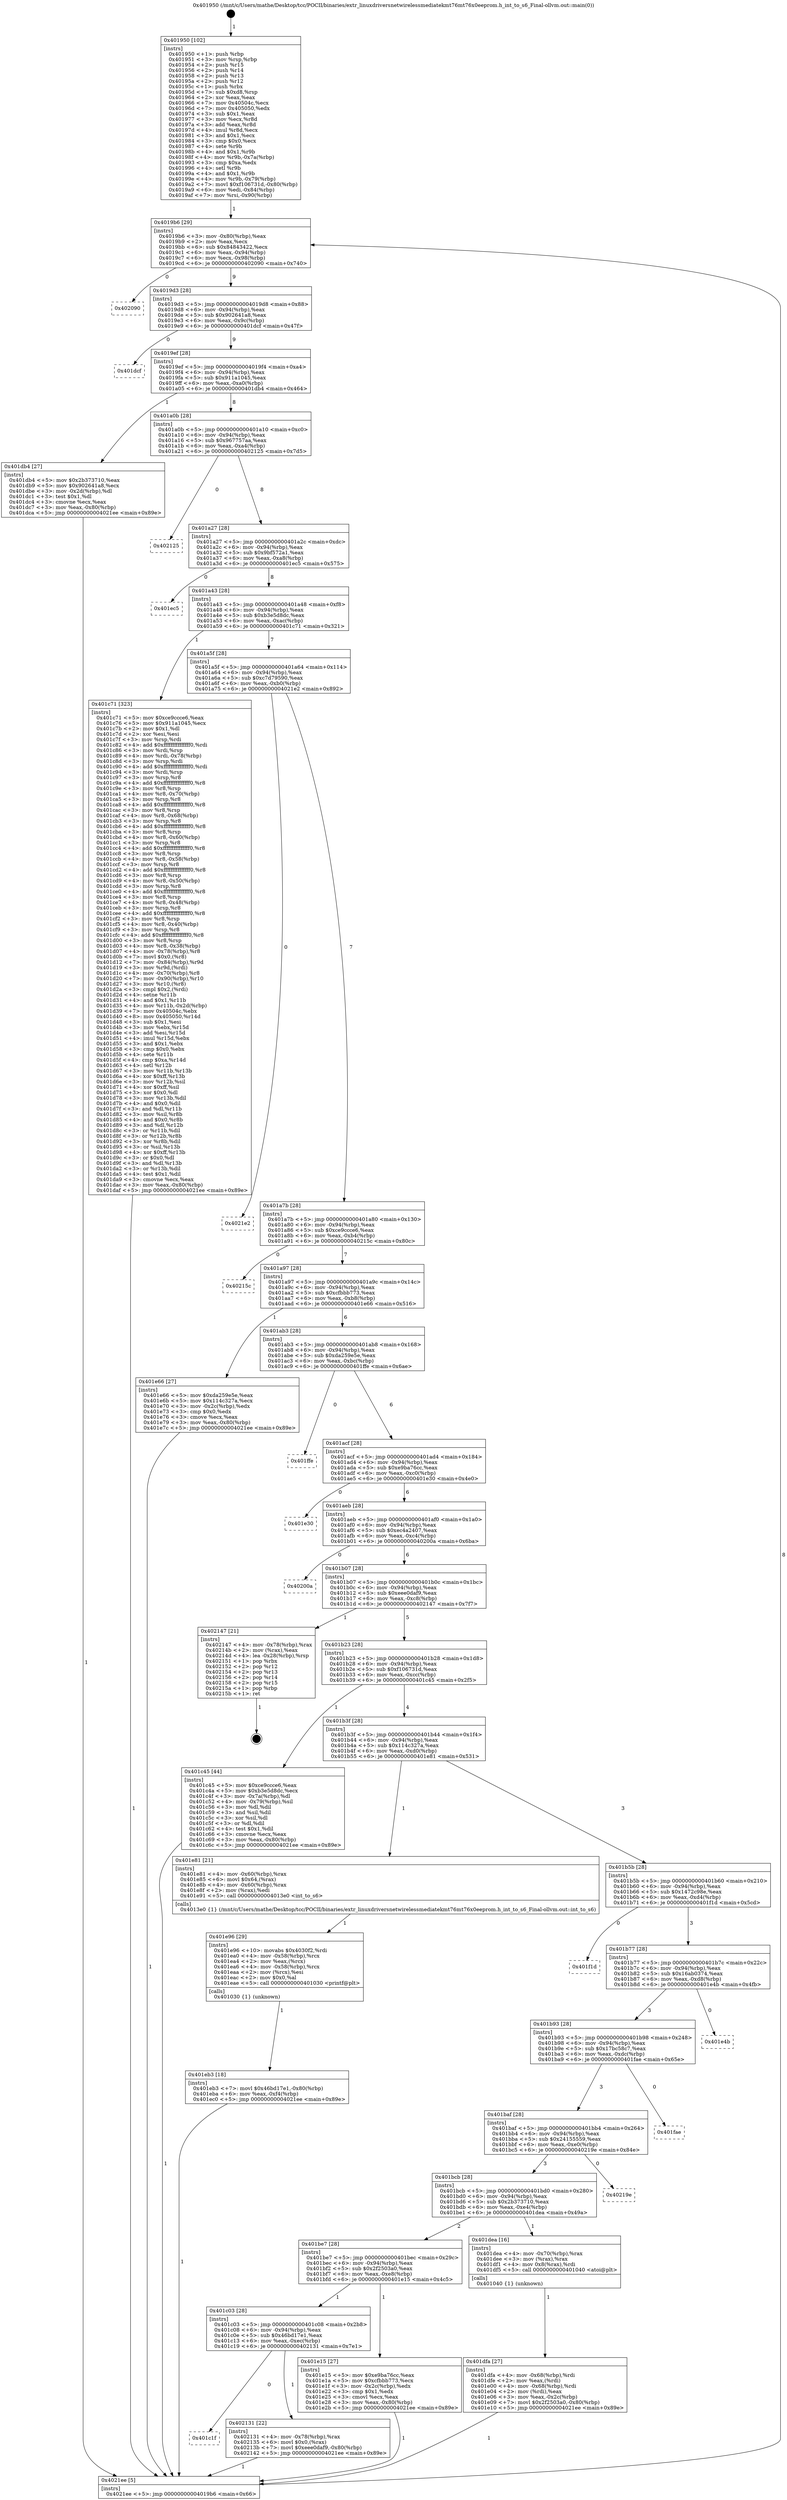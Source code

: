 digraph "0x401950" {
  label = "0x401950 (/mnt/c/Users/mathe/Desktop/tcc/POCII/binaries/extr_linuxdriversnetwirelessmediatekmt76mt76x0eeprom.h_int_to_s6_Final-ollvm.out::main(0))"
  labelloc = "t"
  node[shape=record]

  Entry [label="",width=0.3,height=0.3,shape=circle,fillcolor=black,style=filled]
  "0x4019b6" [label="{
     0x4019b6 [29]\l
     | [instrs]\l
     &nbsp;&nbsp;0x4019b6 \<+3\>: mov -0x80(%rbp),%eax\l
     &nbsp;&nbsp;0x4019b9 \<+2\>: mov %eax,%ecx\l
     &nbsp;&nbsp;0x4019bb \<+6\>: sub $0x84843422,%ecx\l
     &nbsp;&nbsp;0x4019c1 \<+6\>: mov %eax,-0x94(%rbp)\l
     &nbsp;&nbsp;0x4019c7 \<+6\>: mov %ecx,-0x98(%rbp)\l
     &nbsp;&nbsp;0x4019cd \<+6\>: je 0000000000402090 \<main+0x740\>\l
  }"]
  "0x402090" [label="{
     0x402090\l
  }", style=dashed]
  "0x4019d3" [label="{
     0x4019d3 [28]\l
     | [instrs]\l
     &nbsp;&nbsp;0x4019d3 \<+5\>: jmp 00000000004019d8 \<main+0x88\>\l
     &nbsp;&nbsp;0x4019d8 \<+6\>: mov -0x94(%rbp),%eax\l
     &nbsp;&nbsp;0x4019de \<+5\>: sub $0x902641a8,%eax\l
     &nbsp;&nbsp;0x4019e3 \<+6\>: mov %eax,-0x9c(%rbp)\l
     &nbsp;&nbsp;0x4019e9 \<+6\>: je 0000000000401dcf \<main+0x47f\>\l
  }"]
  Exit [label="",width=0.3,height=0.3,shape=circle,fillcolor=black,style=filled,peripheries=2]
  "0x401dcf" [label="{
     0x401dcf\l
  }", style=dashed]
  "0x4019ef" [label="{
     0x4019ef [28]\l
     | [instrs]\l
     &nbsp;&nbsp;0x4019ef \<+5\>: jmp 00000000004019f4 \<main+0xa4\>\l
     &nbsp;&nbsp;0x4019f4 \<+6\>: mov -0x94(%rbp),%eax\l
     &nbsp;&nbsp;0x4019fa \<+5\>: sub $0x911a1045,%eax\l
     &nbsp;&nbsp;0x4019ff \<+6\>: mov %eax,-0xa0(%rbp)\l
     &nbsp;&nbsp;0x401a05 \<+6\>: je 0000000000401db4 \<main+0x464\>\l
  }"]
  "0x401c1f" [label="{
     0x401c1f\l
  }", style=dashed]
  "0x401db4" [label="{
     0x401db4 [27]\l
     | [instrs]\l
     &nbsp;&nbsp;0x401db4 \<+5\>: mov $0x2b373710,%eax\l
     &nbsp;&nbsp;0x401db9 \<+5\>: mov $0x902641a8,%ecx\l
     &nbsp;&nbsp;0x401dbe \<+3\>: mov -0x2d(%rbp),%dl\l
     &nbsp;&nbsp;0x401dc1 \<+3\>: test $0x1,%dl\l
     &nbsp;&nbsp;0x401dc4 \<+3\>: cmovne %ecx,%eax\l
     &nbsp;&nbsp;0x401dc7 \<+3\>: mov %eax,-0x80(%rbp)\l
     &nbsp;&nbsp;0x401dca \<+5\>: jmp 00000000004021ee \<main+0x89e\>\l
  }"]
  "0x401a0b" [label="{
     0x401a0b [28]\l
     | [instrs]\l
     &nbsp;&nbsp;0x401a0b \<+5\>: jmp 0000000000401a10 \<main+0xc0\>\l
     &nbsp;&nbsp;0x401a10 \<+6\>: mov -0x94(%rbp),%eax\l
     &nbsp;&nbsp;0x401a16 \<+5\>: sub $0x967757aa,%eax\l
     &nbsp;&nbsp;0x401a1b \<+6\>: mov %eax,-0xa4(%rbp)\l
     &nbsp;&nbsp;0x401a21 \<+6\>: je 0000000000402125 \<main+0x7d5\>\l
  }"]
  "0x402131" [label="{
     0x402131 [22]\l
     | [instrs]\l
     &nbsp;&nbsp;0x402131 \<+4\>: mov -0x78(%rbp),%rax\l
     &nbsp;&nbsp;0x402135 \<+6\>: movl $0x0,(%rax)\l
     &nbsp;&nbsp;0x40213b \<+7\>: movl $0xeee0daf9,-0x80(%rbp)\l
     &nbsp;&nbsp;0x402142 \<+5\>: jmp 00000000004021ee \<main+0x89e\>\l
  }"]
  "0x402125" [label="{
     0x402125\l
  }", style=dashed]
  "0x401a27" [label="{
     0x401a27 [28]\l
     | [instrs]\l
     &nbsp;&nbsp;0x401a27 \<+5\>: jmp 0000000000401a2c \<main+0xdc\>\l
     &nbsp;&nbsp;0x401a2c \<+6\>: mov -0x94(%rbp),%eax\l
     &nbsp;&nbsp;0x401a32 \<+5\>: sub $0x9bf572a1,%eax\l
     &nbsp;&nbsp;0x401a37 \<+6\>: mov %eax,-0xa8(%rbp)\l
     &nbsp;&nbsp;0x401a3d \<+6\>: je 0000000000401ec5 \<main+0x575\>\l
  }"]
  "0x401eb3" [label="{
     0x401eb3 [18]\l
     | [instrs]\l
     &nbsp;&nbsp;0x401eb3 \<+7\>: movl $0x46bd17e1,-0x80(%rbp)\l
     &nbsp;&nbsp;0x401eba \<+6\>: mov %eax,-0xf4(%rbp)\l
     &nbsp;&nbsp;0x401ec0 \<+5\>: jmp 00000000004021ee \<main+0x89e\>\l
  }"]
  "0x401ec5" [label="{
     0x401ec5\l
  }", style=dashed]
  "0x401a43" [label="{
     0x401a43 [28]\l
     | [instrs]\l
     &nbsp;&nbsp;0x401a43 \<+5\>: jmp 0000000000401a48 \<main+0xf8\>\l
     &nbsp;&nbsp;0x401a48 \<+6\>: mov -0x94(%rbp),%eax\l
     &nbsp;&nbsp;0x401a4e \<+5\>: sub $0xb3e5d8dc,%eax\l
     &nbsp;&nbsp;0x401a53 \<+6\>: mov %eax,-0xac(%rbp)\l
     &nbsp;&nbsp;0x401a59 \<+6\>: je 0000000000401c71 \<main+0x321\>\l
  }"]
  "0x401e96" [label="{
     0x401e96 [29]\l
     | [instrs]\l
     &nbsp;&nbsp;0x401e96 \<+10\>: movabs $0x4030f2,%rdi\l
     &nbsp;&nbsp;0x401ea0 \<+4\>: mov -0x58(%rbp),%rcx\l
     &nbsp;&nbsp;0x401ea4 \<+2\>: mov %eax,(%rcx)\l
     &nbsp;&nbsp;0x401ea6 \<+4\>: mov -0x58(%rbp),%rcx\l
     &nbsp;&nbsp;0x401eaa \<+2\>: mov (%rcx),%esi\l
     &nbsp;&nbsp;0x401eac \<+2\>: mov $0x0,%al\l
     &nbsp;&nbsp;0x401eae \<+5\>: call 0000000000401030 \<printf@plt\>\l
     | [calls]\l
     &nbsp;&nbsp;0x401030 \{1\} (unknown)\l
  }"]
  "0x401c71" [label="{
     0x401c71 [323]\l
     | [instrs]\l
     &nbsp;&nbsp;0x401c71 \<+5\>: mov $0xce9ccce6,%eax\l
     &nbsp;&nbsp;0x401c76 \<+5\>: mov $0x911a1045,%ecx\l
     &nbsp;&nbsp;0x401c7b \<+2\>: mov $0x1,%dl\l
     &nbsp;&nbsp;0x401c7d \<+2\>: xor %esi,%esi\l
     &nbsp;&nbsp;0x401c7f \<+3\>: mov %rsp,%rdi\l
     &nbsp;&nbsp;0x401c82 \<+4\>: add $0xfffffffffffffff0,%rdi\l
     &nbsp;&nbsp;0x401c86 \<+3\>: mov %rdi,%rsp\l
     &nbsp;&nbsp;0x401c89 \<+4\>: mov %rdi,-0x78(%rbp)\l
     &nbsp;&nbsp;0x401c8d \<+3\>: mov %rsp,%rdi\l
     &nbsp;&nbsp;0x401c90 \<+4\>: add $0xfffffffffffffff0,%rdi\l
     &nbsp;&nbsp;0x401c94 \<+3\>: mov %rdi,%rsp\l
     &nbsp;&nbsp;0x401c97 \<+3\>: mov %rsp,%r8\l
     &nbsp;&nbsp;0x401c9a \<+4\>: add $0xfffffffffffffff0,%r8\l
     &nbsp;&nbsp;0x401c9e \<+3\>: mov %r8,%rsp\l
     &nbsp;&nbsp;0x401ca1 \<+4\>: mov %r8,-0x70(%rbp)\l
     &nbsp;&nbsp;0x401ca5 \<+3\>: mov %rsp,%r8\l
     &nbsp;&nbsp;0x401ca8 \<+4\>: add $0xfffffffffffffff0,%r8\l
     &nbsp;&nbsp;0x401cac \<+3\>: mov %r8,%rsp\l
     &nbsp;&nbsp;0x401caf \<+4\>: mov %r8,-0x68(%rbp)\l
     &nbsp;&nbsp;0x401cb3 \<+3\>: mov %rsp,%r8\l
     &nbsp;&nbsp;0x401cb6 \<+4\>: add $0xfffffffffffffff0,%r8\l
     &nbsp;&nbsp;0x401cba \<+3\>: mov %r8,%rsp\l
     &nbsp;&nbsp;0x401cbd \<+4\>: mov %r8,-0x60(%rbp)\l
     &nbsp;&nbsp;0x401cc1 \<+3\>: mov %rsp,%r8\l
     &nbsp;&nbsp;0x401cc4 \<+4\>: add $0xfffffffffffffff0,%r8\l
     &nbsp;&nbsp;0x401cc8 \<+3\>: mov %r8,%rsp\l
     &nbsp;&nbsp;0x401ccb \<+4\>: mov %r8,-0x58(%rbp)\l
     &nbsp;&nbsp;0x401ccf \<+3\>: mov %rsp,%r8\l
     &nbsp;&nbsp;0x401cd2 \<+4\>: add $0xfffffffffffffff0,%r8\l
     &nbsp;&nbsp;0x401cd6 \<+3\>: mov %r8,%rsp\l
     &nbsp;&nbsp;0x401cd9 \<+4\>: mov %r8,-0x50(%rbp)\l
     &nbsp;&nbsp;0x401cdd \<+3\>: mov %rsp,%r8\l
     &nbsp;&nbsp;0x401ce0 \<+4\>: add $0xfffffffffffffff0,%r8\l
     &nbsp;&nbsp;0x401ce4 \<+3\>: mov %r8,%rsp\l
     &nbsp;&nbsp;0x401ce7 \<+4\>: mov %r8,-0x48(%rbp)\l
     &nbsp;&nbsp;0x401ceb \<+3\>: mov %rsp,%r8\l
     &nbsp;&nbsp;0x401cee \<+4\>: add $0xfffffffffffffff0,%r8\l
     &nbsp;&nbsp;0x401cf2 \<+3\>: mov %r8,%rsp\l
     &nbsp;&nbsp;0x401cf5 \<+4\>: mov %r8,-0x40(%rbp)\l
     &nbsp;&nbsp;0x401cf9 \<+3\>: mov %rsp,%r8\l
     &nbsp;&nbsp;0x401cfc \<+4\>: add $0xfffffffffffffff0,%r8\l
     &nbsp;&nbsp;0x401d00 \<+3\>: mov %r8,%rsp\l
     &nbsp;&nbsp;0x401d03 \<+4\>: mov %r8,-0x38(%rbp)\l
     &nbsp;&nbsp;0x401d07 \<+4\>: mov -0x78(%rbp),%r8\l
     &nbsp;&nbsp;0x401d0b \<+7\>: movl $0x0,(%r8)\l
     &nbsp;&nbsp;0x401d12 \<+7\>: mov -0x84(%rbp),%r9d\l
     &nbsp;&nbsp;0x401d19 \<+3\>: mov %r9d,(%rdi)\l
     &nbsp;&nbsp;0x401d1c \<+4\>: mov -0x70(%rbp),%r8\l
     &nbsp;&nbsp;0x401d20 \<+7\>: mov -0x90(%rbp),%r10\l
     &nbsp;&nbsp;0x401d27 \<+3\>: mov %r10,(%r8)\l
     &nbsp;&nbsp;0x401d2a \<+3\>: cmpl $0x2,(%rdi)\l
     &nbsp;&nbsp;0x401d2d \<+4\>: setne %r11b\l
     &nbsp;&nbsp;0x401d31 \<+4\>: and $0x1,%r11b\l
     &nbsp;&nbsp;0x401d35 \<+4\>: mov %r11b,-0x2d(%rbp)\l
     &nbsp;&nbsp;0x401d39 \<+7\>: mov 0x40504c,%ebx\l
     &nbsp;&nbsp;0x401d40 \<+8\>: mov 0x405050,%r14d\l
     &nbsp;&nbsp;0x401d48 \<+3\>: sub $0x1,%esi\l
     &nbsp;&nbsp;0x401d4b \<+3\>: mov %ebx,%r15d\l
     &nbsp;&nbsp;0x401d4e \<+3\>: add %esi,%r15d\l
     &nbsp;&nbsp;0x401d51 \<+4\>: imul %r15d,%ebx\l
     &nbsp;&nbsp;0x401d55 \<+3\>: and $0x1,%ebx\l
     &nbsp;&nbsp;0x401d58 \<+3\>: cmp $0x0,%ebx\l
     &nbsp;&nbsp;0x401d5b \<+4\>: sete %r11b\l
     &nbsp;&nbsp;0x401d5f \<+4\>: cmp $0xa,%r14d\l
     &nbsp;&nbsp;0x401d63 \<+4\>: setl %r12b\l
     &nbsp;&nbsp;0x401d67 \<+3\>: mov %r11b,%r13b\l
     &nbsp;&nbsp;0x401d6a \<+4\>: xor $0xff,%r13b\l
     &nbsp;&nbsp;0x401d6e \<+3\>: mov %r12b,%sil\l
     &nbsp;&nbsp;0x401d71 \<+4\>: xor $0xff,%sil\l
     &nbsp;&nbsp;0x401d75 \<+3\>: xor $0x0,%dl\l
     &nbsp;&nbsp;0x401d78 \<+3\>: mov %r13b,%dil\l
     &nbsp;&nbsp;0x401d7b \<+4\>: and $0x0,%dil\l
     &nbsp;&nbsp;0x401d7f \<+3\>: and %dl,%r11b\l
     &nbsp;&nbsp;0x401d82 \<+3\>: mov %sil,%r8b\l
     &nbsp;&nbsp;0x401d85 \<+4\>: and $0x0,%r8b\l
     &nbsp;&nbsp;0x401d89 \<+3\>: and %dl,%r12b\l
     &nbsp;&nbsp;0x401d8c \<+3\>: or %r11b,%dil\l
     &nbsp;&nbsp;0x401d8f \<+3\>: or %r12b,%r8b\l
     &nbsp;&nbsp;0x401d92 \<+3\>: xor %r8b,%dil\l
     &nbsp;&nbsp;0x401d95 \<+3\>: or %sil,%r13b\l
     &nbsp;&nbsp;0x401d98 \<+4\>: xor $0xff,%r13b\l
     &nbsp;&nbsp;0x401d9c \<+3\>: or $0x0,%dl\l
     &nbsp;&nbsp;0x401d9f \<+3\>: and %dl,%r13b\l
     &nbsp;&nbsp;0x401da2 \<+3\>: or %r13b,%dil\l
     &nbsp;&nbsp;0x401da5 \<+4\>: test $0x1,%dil\l
     &nbsp;&nbsp;0x401da9 \<+3\>: cmovne %ecx,%eax\l
     &nbsp;&nbsp;0x401dac \<+3\>: mov %eax,-0x80(%rbp)\l
     &nbsp;&nbsp;0x401daf \<+5\>: jmp 00000000004021ee \<main+0x89e\>\l
  }"]
  "0x401a5f" [label="{
     0x401a5f [28]\l
     | [instrs]\l
     &nbsp;&nbsp;0x401a5f \<+5\>: jmp 0000000000401a64 \<main+0x114\>\l
     &nbsp;&nbsp;0x401a64 \<+6\>: mov -0x94(%rbp),%eax\l
     &nbsp;&nbsp;0x401a6a \<+5\>: sub $0xc7d79590,%eax\l
     &nbsp;&nbsp;0x401a6f \<+6\>: mov %eax,-0xb0(%rbp)\l
     &nbsp;&nbsp;0x401a75 \<+6\>: je 00000000004021e2 \<main+0x892\>\l
  }"]
  "0x401c03" [label="{
     0x401c03 [28]\l
     | [instrs]\l
     &nbsp;&nbsp;0x401c03 \<+5\>: jmp 0000000000401c08 \<main+0x2b8\>\l
     &nbsp;&nbsp;0x401c08 \<+6\>: mov -0x94(%rbp),%eax\l
     &nbsp;&nbsp;0x401c0e \<+5\>: sub $0x46bd17e1,%eax\l
     &nbsp;&nbsp;0x401c13 \<+6\>: mov %eax,-0xec(%rbp)\l
     &nbsp;&nbsp;0x401c19 \<+6\>: je 0000000000402131 \<main+0x7e1\>\l
  }"]
  "0x4021e2" [label="{
     0x4021e2\l
  }", style=dashed]
  "0x401a7b" [label="{
     0x401a7b [28]\l
     | [instrs]\l
     &nbsp;&nbsp;0x401a7b \<+5\>: jmp 0000000000401a80 \<main+0x130\>\l
     &nbsp;&nbsp;0x401a80 \<+6\>: mov -0x94(%rbp),%eax\l
     &nbsp;&nbsp;0x401a86 \<+5\>: sub $0xce9ccce6,%eax\l
     &nbsp;&nbsp;0x401a8b \<+6\>: mov %eax,-0xb4(%rbp)\l
     &nbsp;&nbsp;0x401a91 \<+6\>: je 000000000040215c \<main+0x80c\>\l
  }"]
  "0x401e15" [label="{
     0x401e15 [27]\l
     | [instrs]\l
     &nbsp;&nbsp;0x401e15 \<+5\>: mov $0xe9ba76cc,%eax\l
     &nbsp;&nbsp;0x401e1a \<+5\>: mov $0xcfbbb773,%ecx\l
     &nbsp;&nbsp;0x401e1f \<+3\>: mov -0x2c(%rbp),%edx\l
     &nbsp;&nbsp;0x401e22 \<+3\>: cmp $0x1,%edx\l
     &nbsp;&nbsp;0x401e25 \<+3\>: cmovl %ecx,%eax\l
     &nbsp;&nbsp;0x401e28 \<+3\>: mov %eax,-0x80(%rbp)\l
     &nbsp;&nbsp;0x401e2b \<+5\>: jmp 00000000004021ee \<main+0x89e\>\l
  }"]
  "0x40215c" [label="{
     0x40215c\l
  }", style=dashed]
  "0x401a97" [label="{
     0x401a97 [28]\l
     | [instrs]\l
     &nbsp;&nbsp;0x401a97 \<+5\>: jmp 0000000000401a9c \<main+0x14c\>\l
     &nbsp;&nbsp;0x401a9c \<+6\>: mov -0x94(%rbp),%eax\l
     &nbsp;&nbsp;0x401aa2 \<+5\>: sub $0xcfbbb773,%eax\l
     &nbsp;&nbsp;0x401aa7 \<+6\>: mov %eax,-0xb8(%rbp)\l
     &nbsp;&nbsp;0x401aad \<+6\>: je 0000000000401e66 \<main+0x516\>\l
  }"]
  "0x401dfa" [label="{
     0x401dfa [27]\l
     | [instrs]\l
     &nbsp;&nbsp;0x401dfa \<+4\>: mov -0x68(%rbp),%rdi\l
     &nbsp;&nbsp;0x401dfe \<+2\>: mov %eax,(%rdi)\l
     &nbsp;&nbsp;0x401e00 \<+4\>: mov -0x68(%rbp),%rdi\l
     &nbsp;&nbsp;0x401e04 \<+2\>: mov (%rdi),%eax\l
     &nbsp;&nbsp;0x401e06 \<+3\>: mov %eax,-0x2c(%rbp)\l
     &nbsp;&nbsp;0x401e09 \<+7\>: movl $0x2f2503a0,-0x80(%rbp)\l
     &nbsp;&nbsp;0x401e10 \<+5\>: jmp 00000000004021ee \<main+0x89e\>\l
  }"]
  "0x401e66" [label="{
     0x401e66 [27]\l
     | [instrs]\l
     &nbsp;&nbsp;0x401e66 \<+5\>: mov $0xda259e5e,%eax\l
     &nbsp;&nbsp;0x401e6b \<+5\>: mov $0x114c327a,%ecx\l
     &nbsp;&nbsp;0x401e70 \<+3\>: mov -0x2c(%rbp),%edx\l
     &nbsp;&nbsp;0x401e73 \<+3\>: cmp $0x0,%edx\l
     &nbsp;&nbsp;0x401e76 \<+3\>: cmove %ecx,%eax\l
     &nbsp;&nbsp;0x401e79 \<+3\>: mov %eax,-0x80(%rbp)\l
     &nbsp;&nbsp;0x401e7c \<+5\>: jmp 00000000004021ee \<main+0x89e\>\l
  }"]
  "0x401ab3" [label="{
     0x401ab3 [28]\l
     | [instrs]\l
     &nbsp;&nbsp;0x401ab3 \<+5\>: jmp 0000000000401ab8 \<main+0x168\>\l
     &nbsp;&nbsp;0x401ab8 \<+6\>: mov -0x94(%rbp),%eax\l
     &nbsp;&nbsp;0x401abe \<+5\>: sub $0xda259e5e,%eax\l
     &nbsp;&nbsp;0x401ac3 \<+6\>: mov %eax,-0xbc(%rbp)\l
     &nbsp;&nbsp;0x401ac9 \<+6\>: je 0000000000401ffe \<main+0x6ae\>\l
  }"]
  "0x401be7" [label="{
     0x401be7 [28]\l
     | [instrs]\l
     &nbsp;&nbsp;0x401be7 \<+5\>: jmp 0000000000401bec \<main+0x29c\>\l
     &nbsp;&nbsp;0x401bec \<+6\>: mov -0x94(%rbp),%eax\l
     &nbsp;&nbsp;0x401bf2 \<+5\>: sub $0x2f2503a0,%eax\l
     &nbsp;&nbsp;0x401bf7 \<+6\>: mov %eax,-0xe8(%rbp)\l
     &nbsp;&nbsp;0x401bfd \<+6\>: je 0000000000401e15 \<main+0x4c5\>\l
  }"]
  "0x401ffe" [label="{
     0x401ffe\l
  }", style=dashed]
  "0x401acf" [label="{
     0x401acf [28]\l
     | [instrs]\l
     &nbsp;&nbsp;0x401acf \<+5\>: jmp 0000000000401ad4 \<main+0x184\>\l
     &nbsp;&nbsp;0x401ad4 \<+6\>: mov -0x94(%rbp),%eax\l
     &nbsp;&nbsp;0x401ada \<+5\>: sub $0xe9ba76cc,%eax\l
     &nbsp;&nbsp;0x401adf \<+6\>: mov %eax,-0xc0(%rbp)\l
     &nbsp;&nbsp;0x401ae5 \<+6\>: je 0000000000401e30 \<main+0x4e0\>\l
  }"]
  "0x401dea" [label="{
     0x401dea [16]\l
     | [instrs]\l
     &nbsp;&nbsp;0x401dea \<+4\>: mov -0x70(%rbp),%rax\l
     &nbsp;&nbsp;0x401dee \<+3\>: mov (%rax),%rax\l
     &nbsp;&nbsp;0x401df1 \<+4\>: mov 0x8(%rax),%rdi\l
     &nbsp;&nbsp;0x401df5 \<+5\>: call 0000000000401040 \<atoi@plt\>\l
     | [calls]\l
     &nbsp;&nbsp;0x401040 \{1\} (unknown)\l
  }"]
  "0x401e30" [label="{
     0x401e30\l
  }", style=dashed]
  "0x401aeb" [label="{
     0x401aeb [28]\l
     | [instrs]\l
     &nbsp;&nbsp;0x401aeb \<+5\>: jmp 0000000000401af0 \<main+0x1a0\>\l
     &nbsp;&nbsp;0x401af0 \<+6\>: mov -0x94(%rbp),%eax\l
     &nbsp;&nbsp;0x401af6 \<+5\>: sub $0xec4a2407,%eax\l
     &nbsp;&nbsp;0x401afb \<+6\>: mov %eax,-0xc4(%rbp)\l
     &nbsp;&nbsp;0x401b01 \<+6\>: je 000000000040200a \<main+0x6ba\>\l
  }"]
  "0x401bcb" [label="{
     0x401bcb [28]\l
     | [instrs]\l
     &nbsp;&nbsp;0x401bcb \<+5\>: jmp 0000000000401bd0 \<main+0x280\>\l
     &nbsp;&nbsp;0x401bd0 \<+6\>: mov -0x94(%rbp),%eax\l
     &nbsp;&nbsp;0x401bd6 \<+5\>: sub $0x2b373710,%eax\l
     &nbsp;&nbsp;0x401bdb \<+6\>: mov %eax,-0xe4(%rbp)\l
     &nbsp;&nbsp;0x401be1 \<+6\>: je 0000000000401dea \<main+0x49a\>\l
  }"]
  "0x40200a" [label="{
     0x40200a\l
  }", style=dashed]
  "0x401b07" [label="{
     0x401b07 [28]\l
     | [instrs]\l
     &nbsp;&nbsp;0x401b07 \<+5\>: jmp 0000000000401b0c \<main+0x1bc\>\l
     &nbsp;&nbsp;0x401b0c \<+6\>: mov -0x94(%rbp),%eax\l
     &nbsp;&nbsp;0x401b12 \<+5\>: sub $0xeee0daf9,%eax\l
     &nbsp;&nbsp;0x401b17 \<+6\>: mov %eax,-0xc8(%rbp)\l
     &nbsp;&nbsp;0x401b1d \<+6\>: je 0000000000402147 \<main+0x7f7\>\l
  }"]
  "0x40219e" [label="{
     0x40219e\l
  }", style=dashed]
  "0x402147" [label="{
     0x402147 [21]\l
     | [instrs]\l
     &nbsp;&nbsp;0x402147 \<+4\>: mov -0x78(%rbp),%rax\l
     &nbsp;&nbsp;0x40214b \<+2\>: mov (%rax),%eax\l
     &nbsp;&nbsp;0x40214d \<+4\>: lea -0x28(%rbp),%rsp\l
     &nbsp;&nbsp;0x402151 \<+1\>: pop %rbx\l
     &nbsp;&nbsp;0x402152 \<+2\>: pop %r12\l
     &nbsp;&nbsp;0x402154 \<+2\>: pop %r13\l
     &nbsp;&nbsp;0x402156 \<+2\>: pop %r14\l
     &nbsp;&nbsp;0x402158 \<+2\>: pop %r15\l
     &nbsp;&nbsp;0x40215a \<+1\>: pop %rbp\l
     &nbsp;&nbsp;0x40215b \<+1\>: ret\l
  }"]
  "0x401b23" [label="{
     0x401b23 [28]\l
     | [instrs]\l
     &nbsp;&nbsp;0x401b23 \<+5\>: jmp 0000000000401b28 \<main+0x1d8\>\l
     &nbsp;&nbsp;0x401b28 \<+6\>: mov -0x94(%rbp),%eax\l
     &nbsp;&nbsp;0x401b2e \<+5\>: sub $0xf106731d,%eax\l
     &nbsp;&nbsp;0x401b33 \<+6\>: mov %eax,-0xcc(%rbp)\l
     &nbsp;&nbsp;0x401b39 \<+6\>: je 0000000000401c45 \<main+0x2f5\>\l
  }"]
  "0x401baf" [label="{
     0x401baf [28]\l
     | [instrs]\l
     &nbsp;&nbsp;0x401baf \<+5\>: jmp 0000000000401bb4 \<main+0x264\>\l
     &nbsp;&nbsp;0x401bb4 \<+6\>: mov -0x94(%rbp),%eax\l
     &nbsp;&nbsp;0x401bba \<+5\>: sub $0x24155559,%eax\l
     &nbsp;&nbsp;0x401bbf \<+6\>: mov %eax,-0xe0(%rbp)\l
     &nbsp;&nbsp;0x401bc5 \<+6\>: je 000000000040219e \<main+0x84e\>\l
  }"]
  "0x401c45" [label="{
     0x401c45 [44]\l
     | [instrs]\l
     &nbsp;&nbsp;0x401c45 \<+5\>: mov $0xce9ccce6,%eax\l
     &nbsp;&nbsp;0x401c4a \<+5\>: mov $0xb3e5d8dc,%ecx\l
     &nbsp;&nbsp;0x401c4f \<+3\>: mov -0x7a(%rbp),%dl\l
     &nbsp;&nbsp;0x401c52 \<+4\>: mov -0x79(%rbp),%sil\l
     &nbsp;&nbsp;0x401c56 \<+3\>: mov %dl,%dil\l
     &nbsp;&nbsp;0x401c59 \<+3\>: and %sil,%dil\l
     &nbsp;&nbsp;0x401c5c \<+3\>: xor %sil,%dl\l
     &nbsp;&nbsp;0x401c5f \<+3\>: or %dl,%dil\l
     &nbsp;&nbsp;0x401c62 \<+4\>: test $0x1,%dil\l
     &nbsp;&nbsp;0x401c66 \<+3\>: cmovne %ecx,%eax\l
     &nbsp;&nbsp;0x401c69 \<+3\>: mov %eax,-0x80(%rbp)\l
     &nbsp;&nbsp;0x401c6c \<+5\>: jmp 00000000004021ee \<main+0x89e\>\l
  }"]
  "0x401b3f" [label="{
     0x401b3f [28]\l
     | [instrs]\l
     &nbsp;&nbsp;0x401b3f \<+5\>: jmp 0000000000401b44 \<main+0x1f4\>\l
     &nbsp;&nbsp;0x401b44 \<+6\>: mov -0x94(%rbp),%eax\l
     &nbsp;&nbsp;0x401b4a \<+5\>: sub $0x114c327a,%eax\l
     &nbsp;&nbsp;0x401b4f \<+6\>: mov %eax,-0xd0(%rbp)\l
     &nbsp;&nbsp;0x401b55 \<+6\>: je 0000000000401e81 \<main+0x531\>\l
  }"]
  "0x4021ee" [label="{
     0x4021ee [5]\l
     | [instrs]\l
     &nbsp;&nbsp;0x4021ee \<+5\>: jmp 00000000004019b6 \<main+0x66\>\l
  }"]
  "0x401950" [label="{
     0x401950 [102]\l
     | [instrs]\l
     &nbsp;&nbsp;0x401950 \<+1\>: push %rbp\l
     &nbsp;&nbsp;0x401951 \<+3\>: mov %rsp,%rbp\l
     &nbsp;&nbsp;0x401954 \<+2\>: push %r15\l
     &nbsp;&nbsp;0x401956 \<+2\>: push %r14\l
     &nbsp;&nbsp;0x401958 \<+2\>: push %r13\l
     &nbsp;&nbsp;0x40195a \<+2\>: push %r12\l
     &nbsp;&nbsp;0x40195c \<+1\>: push %rbx\l
     &nbsp;&nbsp;0x40195d \<+7\>: sub $0xd8,%rsp\l
     &nbsp;&nbsp;0x401964 \<+2\>: xor %eax,%eax\l
     &nbsp;&nbsp;0x401966 \<+7\>: mov 0x40504c,%ecx\l
     &nbsp;&nbsp;0x40196d \<+7\>: mov 0x405050,%edx\l
     &nbsp;&nbsp;0x401974 \<+3\>: sub $0x1,%eax\l
     &nbsp;&nbsp;0x401977 \<+3\>: mov %ecx,%r8d\l
     &nbsp;&nbsp;0x40197a \<+3\>: add %eax,%r8d\l
     &nbsp;&nbsp;0x40197d \<+4\>: imul %r8d,%ecx\l
     &nbsp;&nbsp;0x401981 \<+3\>: and $0x1,%ecx\l
     &nbsp;&nbsp;0x401984 \<+3\>: cmp $0x0,%ecx\l
     &nbsp;&nbsp;0x401987 \<+4\>: sete %r9b\l
     &nbsp;&nbsp;0x40198b \<+4\>: and $0x1,%r9b\l
     &nbsp;&nbsp;0x40198f \<+4\>: mov %r9b,-0x7a(%rbp)\l
     &nbsp;&nbsp;0x401993 \<+3\>: cmp $0xa,%edx\l
     &nbsp;&nbsp;0x401996 \<+4\>: setl %r9b\l
     &nbsp;&nbsp;0x40199a \<+4\>: and $0x1,%r9b\l
     &nbsp;&nbsp;0x40199e \<+4\>: mov %r9b,-0x79(%rbp)\l
     &nbsp;&nbsp;0x4019a2 \<+7\>: movl $0xf106731d,-0x80(%rbp)\l
     &nbsp;&nbsp;0x4019a9 \<+6\>: mov %edi,-0x84(%rbp)\l
     &nbsp;&nbsp;0x4019af \<+7\>: mov %rsi,-0x90(%rbp)\l
  }"]
  "0x401fae" [label="{
     0x401fae\l
  }", style=dashed]
  "0x401b93" [label="{
     0x401b93 [28]\l
     | [instrs]\l
     &nbsp;&nbsp;0x401b93 \<+5\>: jmp 0000000000401b98 \<main+0x248\>\l
     &nbsp;&nbsp;0x401b98 \<+6\>: mov -0x94(%rbp),%eax\l
     &nbsp;&nbsp;0x401b9e \<+5\>: sub $0x17bc58c7,%eax\l
     &nbsp;&nbsp;0x401ba3 \<+6\>: mov %eax,-0xdc(%rbp)\l
     &nbsp;&nbsp;0x401ba9 \<+6\>: je 0000000000401fae \<main+0x65e\>\l
  }"]
  "0x401e81" [label="{
     0x401e81 [21]\l
     | [instrs]\l
     &nbsp;&nbsp;0x401e81 \<+4\>: mov -0x60(%rbp),%rax\l
     &nbsp;&nbsp;0x401e85 \<+6\>: movl $0x64,(%rax)\l
     &nbsp;&nbsp;0x401e8b \<+4\>: mov -0x60(%rbp),%rax\l
     &nbsp;&nbsp;0x401e8f \<+2\>: mov (%rax),%edi\l
     &nbsp;&nbsp;0x401e91 \<+5\>: call 00000000004013e0 \<int_to_s6\>\l
     | [calls]\l
     &nbsp;&nbsp;0x4013e0 \{1\} (/mnt/c/Users/mathe/Desktop/tcc/POCII/binaries/extr_linuxdriversnetwirelessmediatekmt76mt76x0eeprom.h_int_to_s6_Final-ollvm.out::int_to_s6)\l
  }"]
  "0x401b5b" [label="{
     0x401b5b [28]\l
     | [instrs]\l
     &nbsp;&nbsp;0x401b5b \<+5\>: jmp 0000000000401b60 \<main+0x210\>\l
     &nbsp;&nbsp;0x401b60 \<+6\>: mov -0x94(%rbp),%eax\l
     &nbsp;&nbsp;0x401b66 \<+5\>: sub $0x1472c98e,%eax\l
     &nbsp;&nbsp;0x401b6b \<+6\>: mov %eax,-0xd4(%rbp)\l
     &nbsp;&nbsp;0x401b71 \<+6\>: je 0000000000401f1d \<main+0x5cd\>\l
  }"]
  "0x401e4b" [label="{
     0x401e4b\l
  }", style=dashed]
  "0x401f1d" [label="{
     0x401f1d\l
  }", style=dashed]
  "0x401b77" [label="{
     0x401b77 [28]\l
     | [instrs]\l
     &nbsp;&nbsp;0x401b77 \<+5\>: jmp 0000000000401b7c \<main+0x22c\>\l
     &nbsp;&nbsp;0x401b7c \<+6\>: mov -0x94(%rbp),%eax\l
     &nbsp;&nbsp;0x401b82 \<+5\>: sub $0x16ab0374,%eax\l
     &nbsp;&nbsp;0x401b87 \<+6\>: mov %eax,-0xd8(%rbp)\l
     &nbsp;&nbsp;0x401b8d \<+6\>: je 0000000000401e4b \<main+0x4fb\>\l
  }"]
  Entry -> "0x401950" [label=" 1"]
  "0x4019b6" -> "0x402090" [label=" 0"]
  "0x4019b6" -> "0x4019d3" [label=" 9"]
  "0x402147" -> Exit [label=" 1"]
  "0x4019d3" -> "0x401dcf" [label=" 0"]
  "0x4019d3" -> "0x4019ef" [label=" 9"]
  "0x402131" -> "0x4021ee" [label=" 1"]
  "0x4019ef" -> "0x401db4" [label=" 1"]
  "0x4019ef" -> "0x401a0b" [label=" 8"]
  "0x401c03" -> "0x401c1f" [label=" 0"]
  "0x401a0b" -> "0x402125" [label=" 0"]
  "0x401a0b" -> "0x401a27" [label=" 8"]
  "0x401c03" -> "0x402131" [label=" 1"]
  "0x401a27" -> "0x401ec5" [label=" 0"]
  "0x401a27" -> "0x401a43" [label=" 8"]
  "0x401eb3" -> "0x4021ee" [label=" 1"]
  "0x401a43" -> "0x401c71" [label=" 1"]
  "0x401a43" -> "0x401a5f" [label=" 7"]
  "0x401e96" -> "0x401eb3" [label=" 1"]
  "0x401a5f" -> "0x4021e2" [label=" 0"]
  "0x401a5f" -> "0x401a7b" [label=" 7"]
  "0x401e81" -> "0x401e96" [label=" 1"]
  "0x401a7b" -> "0x40215c" [label=" 0"]
  "0x401a7b" -> "0x401a97" [label=" 7"]
  "0x401e66" -> "0x4021ee" [label=" 1"]
  "0x401a97" -> "0x401e66" [label=" 1"]
  "0x401a97" -> "0x401ab3" [label=" 6"]
  "0x401be7" -> "0x401c03" [label=" 1"]
  "0x401ab3" -> "0x401ffe" [label=" 0"]
  "0x401ab3" -> "0x401acf" [label=" 6"]
  "0x401be7" -> "0x401e15" [label=" 1"]
  "0x401acf" -> "0x401e30" [label=" 0"]
  "0x401acf" -> "0x401aeb" [label=" 6"]
  "0x401e15" -> "0x4021ee" [label=" 1"]
  "0x401aeb" -> "0x40200a" [label=" 0"]
  "0x401aeb" -> "0x401b07" [label=" 6"]
  "0x401dea" -> "0x401dfa" [label=" 1"]
  "0x401b07" -> "0x402147" [label=" 1"]
  "0x401b07" -> "0x401b23" [label=" 5"]
  "0x401bcb" -> "0x401be7" [label=" 2"]
  "0x401b23" -> "0x401c45" [label=" 1"]
  "0x401b23" -> "0x401b3f" [label=" 4"]
  "0x401c45" -> "0x4021ee" [label=" 1"]
  "0x401950" -> "0x4019b6" [label=" 1"]
  "0x4021ee" -> "0x4019b6" [label=" 8"]
  "0x401dfa" -> "0x4021ee" [label=" 1"]
  "0x401c71" -> "0x4021ee" [label=" 1"]
  "0x401db4" -> "0x4021ee" [label=" 1"]
  "0x401baf" -> "0x401bcb" [label=" 3"]
  "0x401b3f" -> "0x401e81" [label=" 1"]
  "0x401b3f" -> "0x401b5b" [label=" 3"]
  "0x401bcb" -> "0x401dea" [label=" 1"]
  "0x401b5b" -> "0x401f1d" [label=" 0"]
  "0x401b5b" -> "0x401b77" [label=" 3"]
  "0x401b93" -> "0x401baf" [label=" 3"]
  "0x401b77" -> "0x401e4b" [label=" 0"]
  "0x401b77" -> "0x401b93" [label=" 3"]
  "0x401baf" -> "0x40219e" [label=" 0"]
  "0x401b93" -> "0x401fae" [label=" 0"]
}
